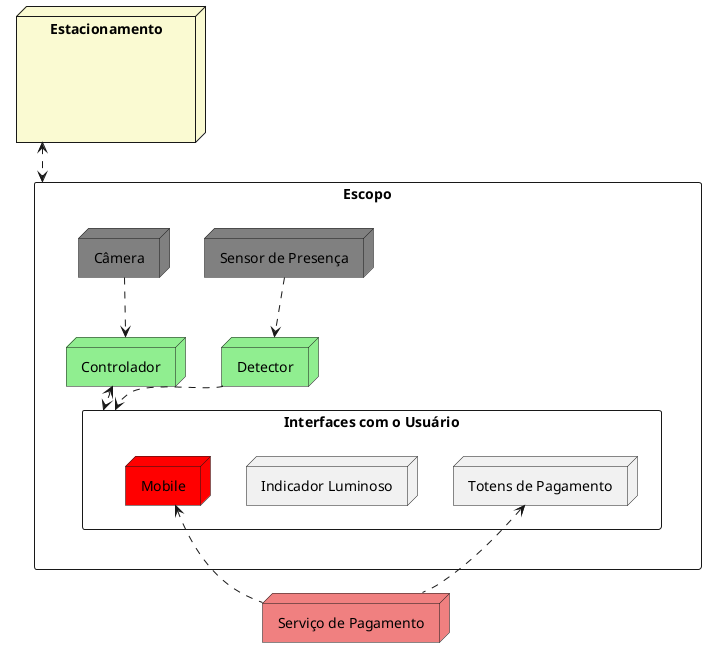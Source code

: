 @startuml

skinparam package<<Layout>> {
  borderColor Transparent
  backgroundColor Transparent
  fontColor Transparent
  stereotypeFontColor Transparent
}

rectangle "Escopo" as escopo {
    node "Sensor de Presença" as sensorPresenca #Grey
    node "Câmera" as camera #Grey

    node "Controlador" as controlador #LightGreen
    camera ..> controlador
    node "Detector" as detector #LightGreen
    sensorPresenca ..> detector

    rectangle "Interfaces com o Usuário" as interface {
      node "Mobile" as mobile #Red
      node "Totens de Pagamento" as totens 
      node "Indicador Luminoso" as indicadorLuminoso
    }
    controlador <..> interface
    detector -[hidden]right-> interface
    detector ..> interface
    mobile .[hidden]right. indicadorLuminoso
    indicadorLuminoso.[hidden]right. totens
}

node "Estacionamento" as estacionamento #LightGoldenRodYellow {
  package p1 <<Layout>>
}
estacionamento <.down.> escopo

node "Serviço de Pagamento" as sp #LightCoral
totens <.. sp
mobile <.. sp

@enduml